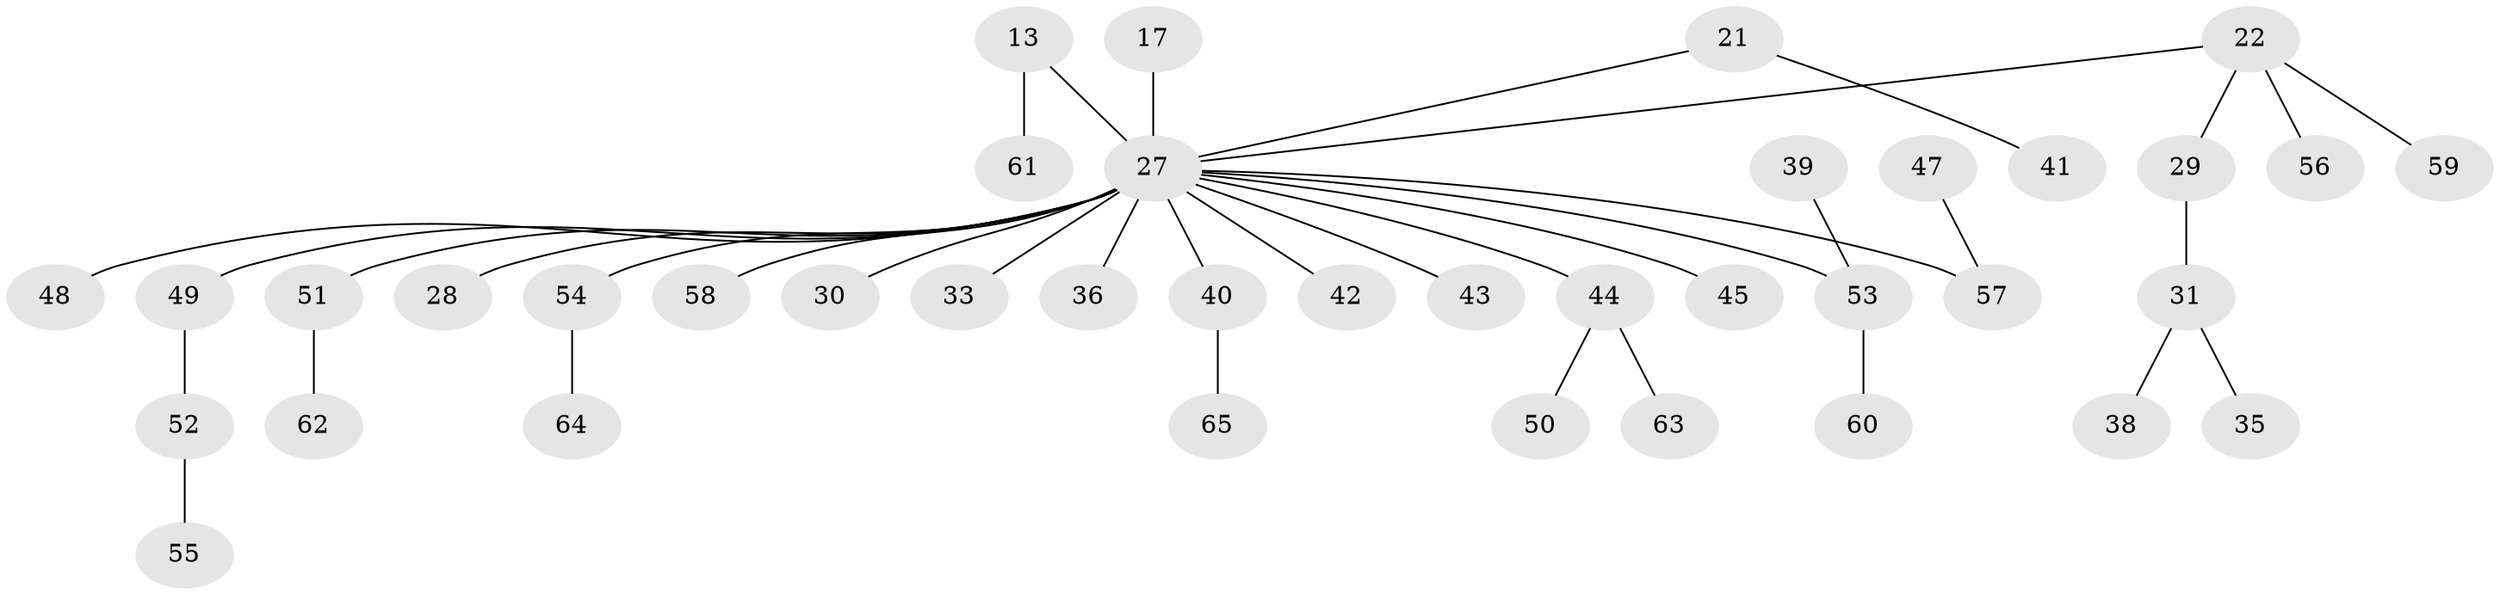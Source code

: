 // original degree distribution, {6: 0.03076923076923077, 9: 0.015384615384615385, 2: 0.2923076923076923, 3: 0.15384615384615385, 4: 0.03076923076923077, 1: 0.47692307692307695}
// Generated by graph-tools (version 1.1) at 2025/55/03/04/25 21:55:56]
// undirected, 39 vertices, 38 edges
graph export_dot {
graph [start="1"]
  node [color=gray90,style=filled];
  13;
  17;
  21;
  22;
  27 [super="+19+8+24+15+16"];
  28;
  29;
  30;
  31;
  33;
  35;
  36;
  38;
  39;
  40;
  41;
  42;
  43;
  44 [super="+34"];
  45;
  47;
  48;
  49;
  50;
  51 [super="+46"];
  52;
  53 [super="+7+25+26"];
  54;
  55;
  56;
  57 [super="+32"];
  58;
  59;
  60;
  61;
  62;
  63;
  64;
  65;
  13 -- 61;
  13 -- 27;
  17 -- 27;
  21 -- 41;
  21 -- 27;
  22 -- 29;
  22 -- 56;
  22 -- 59;
  22 -- 27;
  27 -- 30;
  27 -- 36;
  27 -- 40;
  27 -- 42;
  27 -- 45;
  27 -- 48;
  27 -- 49;
  27 -- 54;
  27 -- 58;
  27 -- 33;
  27 -- 28;
  27 -- 43;
  27 -- 53;
  27 -- 57;
  27 -- 44;
  27 -- 51;
  29 -- 31;
  31 -- 35;
  31 -- 38;
  39 -- 53;
  40 -- 65;
  44 -- 50;
  44 -- 63;
  47 -- 57;
  49 -- 52;
  51 -- 62;
  52 -- 55;
  53 -- 60;
  54 -- 64;
}
